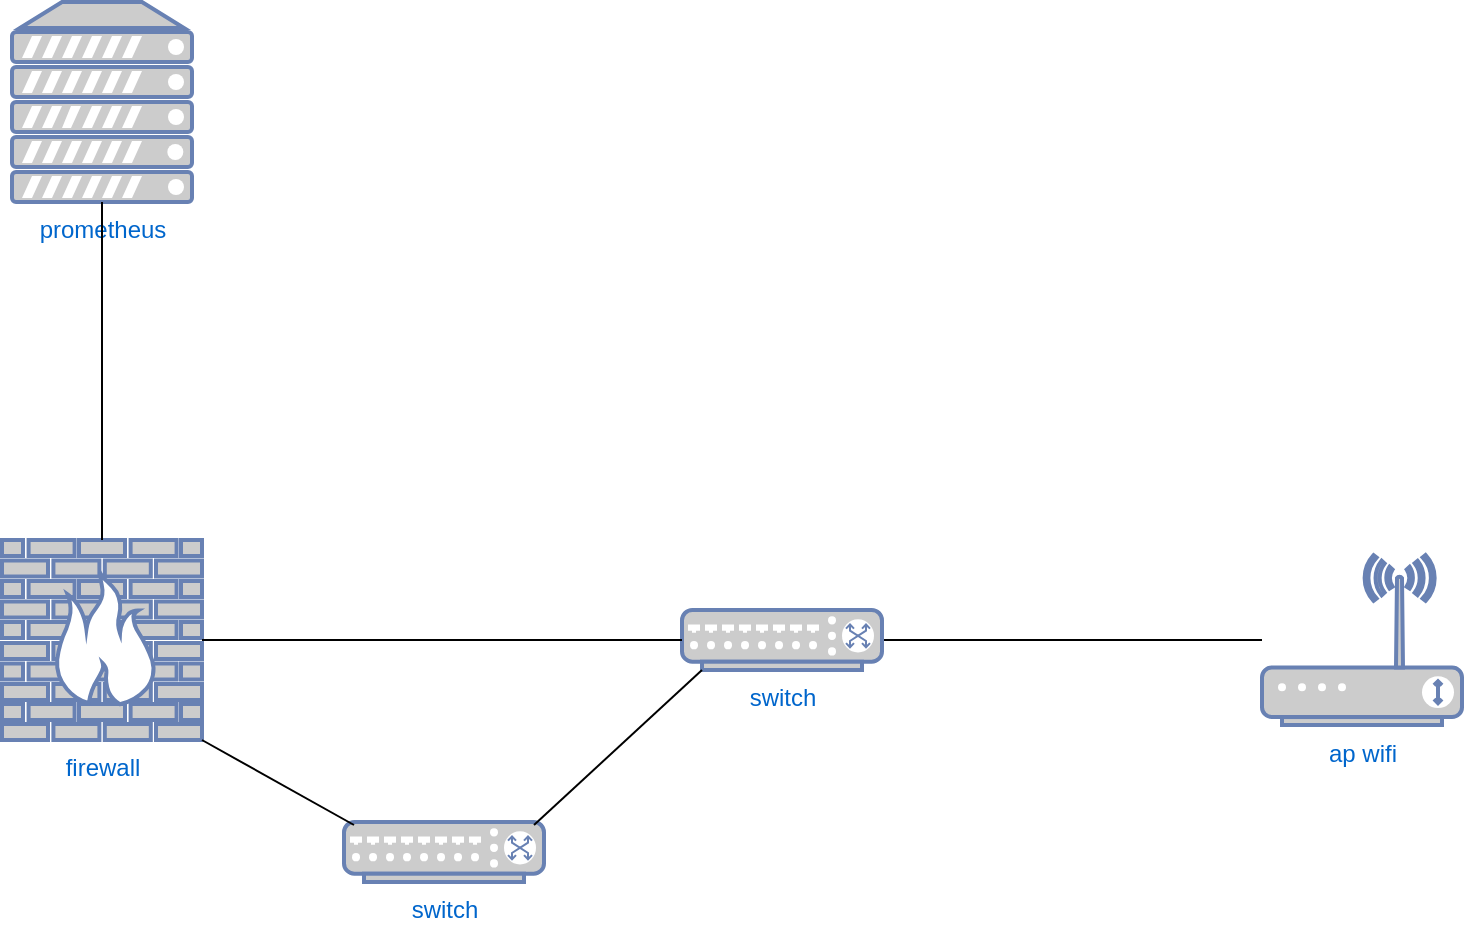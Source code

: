 <mxfile compressed="true" version="24.8.3"><diagram name="Page-1" id="d66fe2ae-3e9f-cf2f-6d29-e24063ad5d60"><mxGraphModel dx="3634" dy="1670" grid="1" gridSize="10" guides="1" tooltips="1" connect="1" arrows="1" fold="0" page="1" pageScale="1" pageWidth="1100" pageHeight="850" background="#ffffff" math="0" shadow="0"><root><mxCell id="0"/><mxCell id="1" parent="0"/><mxCell id="99Xp3jC1dSNH3OLzXNGt-4" style="edgeStyle=none;curved=1;rounded=0;orthogonalLoop=1;jettySize=auto;html=1;exitX=1;exitY=0.5;exitDx=0;exitDy=0;exitPerimeter=0;entryX=0;entryY=0.5;entryDx=0;entryDy=0;entryPerimeter=0;fontSize=12;startSize=8;endSize=8;endArrow=none;endFill=0;dashed=1;dashPattern=12 12;" parent="1" edge="1"><mxGeometry relative="1" as="geometry"><mxPoint x="-1960" y="759" as="sourcePoint"/></mxGeometry></mxCell><mxCell id="99Xp3jC1dSNH3OLzXNGt-7" style="rounded=0;orthogonalLoop=1;jettySize=auto;html=1;exitX=0;exitY=0.5;exitDx=0;exitDy=0;exitPerimeter=0;entryX=1;entryY=0.5;entryDx=0;entryDy=0;entryPerimeter=0;fontSize=12;startSize=8;endSize=8;endArrow=none;endFill=0;" parent="1" edge="1"><mxGeometry relative="1" as="geometry"><mxPoint x="-1720" y="759" as="sourcePoint"/></mxGeometry></mxCell><mxCell id="99Xp3jC1dSNH3OLzXNGt-8" style="edgeStyle=none;curved=1;rounded=0;orthogonalLoop=1;jettySize=auto;html=1;exitX=0;exitY=0.5;exitDx=0;exitDy=0;exitPerimeter=0;entryX=1;entryY=0.5;entryDx=0;entryDy=0;entryPerimeter=0;fontSize=12;startSize=8;endSize=8;endArrow=none;endFill=0;fillColor=#d5e8d4;strokeColor=#000000;" parent="1" edge="1"><mxGeometry relative="1" as="geometry"><mxPoint x="-1960" y="759" as="targetPoint"/></mxGeometry></mxCell><mxCell id="99Xp3jC1dSNH3OLzXNGt-12" style="edgeStyle=none;curved=1;rounded=0;orthogonalLoop=1;jettySize=auto;html=1;entryX=0.5;entryY=0;entryDx=0;entryDy=0;entryPerimeter=0;fontSize=12;startSize=8;endSize=8;endArrow=none;endFill=0;" parent="1" edge="1"><mxGeometry relative="1" as="geometry"><mxPoint x="-2010" y="709" as="targetPoint"/></mxGeometry></mxCell><object label="prometheus" id="prometheus"><mxCell style="fontColor=#0066CC;verticalAlign=top;verticalLabelPosition=bottom;labelPosition=center;align=center;html=1;fillColor=#CCCCCC;strokeColor=#6881B3;gradientColor=none;gradientDirection=north;strokeWidth=2;shape=mxgraph.networks.server;rounded=1;shadow=0;comic=0;labelBackgroundColor=#ffffff;" parent="1" vertex="1"><mxGeometry x="-2010" y="-645" width="90" height="100" as="geometry"/></mxCell></object><object label="firewall" id="192.168.10.2"><mxCell style="fontColor=#0066CC;verticalAlign=top;verticalLabelPosition=bottom;labelPosition=center;align=center;html=1;fillColor=#CCCCCC;strokeColor=#6881B3;gradientColor=none;gradientDirection=north;strokeWidth=2;shape=mxgraph.networks.firewall;rounded=1;shadow=0;comic=0;labelBackgroundColor=#ffffff;strokeOpacity=100;" parent="1" vertex="1"><mxGeometry x="-2015" y="-376" width="100" height="100" as="geometry"/></mxCell></object><object label="switch" id="99Xp3jC1dSNH3OLzXNGt-15"><mxCell style="fontColor=#0066CC;verticalAlign=top;verticalLabelPosition=bottom;labelPosition=center;align=center;html=1;fillColor=#CCCCCC;strokeColor=#6881B3;gradientColor=none;gradientDirection=north;strokeWidth=2;shape=mxgraph.networks.switch;rounded=1;shadow=0;comic=0;labelBackgroundColor=#ffffff;" parent="1" vertex="1"><mxGeometry x="-1844" y="-235" width="100" height="30" as="geometry"/></mxCell></object><object label="" id="from_192.168.10.232:port1_to_192.168.10.59:eth0"><mxCell style="edgeStyle=none;curved=1;rounded=0;orthogonalLoop=1;jettySize=auto;html=1;fontSize=12;startSize=8;endSize=8;endArrow=none;endFill=0;" parent="1" source="192.168.10.232" target="192.168.10.59" edge="1"><mxGeometry relative="1" as="geometry"/></mxCell></object><object label="switch" id="192.168.10.232"><mxCell style="fontColor=#0066CC;verticalAlign=top;verticalLabelPosition=bottom;labelPosition=center;align=center;html=1;fillColor=#CCCCCC;strokeColor=#6881B3;gradientColor=none;gradientDirection=north;strokeWidth=2;shape=mxgraph.networks.switch;rounded=1;shadow=0;comic=0;labelBackgroundColor=#ffffff;" parent="1" vertex="1"><mxGeometry x="-1675" y="-341" width="100" height="30" as="geometry"/></mxCell></object><object label="ap wifi" id="192.168.10.59"><mxCell style="fontColor=#0066CC;verticalAlign=top;verticalLabelPosition=bottom;labelPosition=center;align=center;html=1;outlineConnect=0;fillColor=#CCCCCC;strokeColor=#6881B3;gradientColor=none;gradientDirection=north;strokeWidth=2;shape=mxgraph.networks.wireless_modem;" parent="1" vertex="1"><mxGeometry x="-1385" y="-368.5" width="100" height="85" as="geometry"/></mxCell></object><object label="" id="from_192.168.10.2:internal1_to_192.168.10.232:port24"><mxCell style="edgeStyle=none;curved=1;rounded=0;orthogonalLoop=1;jettySize=auto;html=1;entryX=1;entryY=0.5;entryDx=0;entryDy=0;entryPerimeter=0;fontSize=12;startSize=8;endSize=8;endArrow=none;endFill=0;" parent="1" source="192.168.10.232" target="192.168.10.2" edge="1"><mxGeometry relative="1" as="geometry"/></mxCell></object><mxCell id="99Xp3jC1dSNH3OLzXNGt-19" style="edgeStyle=none;curved=1;rounded=0;orthogonalLoop=1;jettySize=auto;html=1;exitX=0.95;exitY=0.05;exitDx=0;exitDy=0;exitPerimeter=0;entryX=0.1;entryY=1;entryDx=0;entryDy=0;entryPerimeter=0;fontSize=12;startSize=8;endSize=8;endArrow=none;endFill=0;" parent="1" source="99Xp3jC1dSNH3OLzXNGt-15" target="192.168.10.232" edge="1"><mxGeometry relative="1" as="geometry"/></mxCell><mxCell id="99Xp3jC1dSNH3OLzXNGt-20" style="edgeStyle=none;curved=1;rounded=0;orthogonalLoop=1;jettySize=auto;html=1;exitX=0.05;exitY=0.05;exitDx=0;exitDy=0;exitPerimeter=0;entryX=1;entryY=1;entryDx=0;entryDy=0;entryPerimeter=0;fontSize=12;startSize=8;endSize=8;endArrow=none;endFill=0;" parent="1" source="99Xp3jC1dSNH3OLzXNGt-15" target="192.168.10.2" edge="1"><mxGeometry relative="1" as="geometry"/></mxCell><object label="" id="from_prometheus_to_192.168.10.2"><mxCell style="edgeStyle=none;curved=1;rounded=0;orthogonalLoop=1;jettySize=auto;html=1;entryX=0.5;entryY=0;entryDx=0;entryDy=0;entryPerimeter=0;fontSize=12;startSize=8;endSize=8;endArrow=none;endFill=0;" parent="1" source="prometheus" target="192.168.10.2" edge="1"><mxGeometry relative="1" as="geometry"/></mxCell></object></root></mxGraphModel></diagram></mxfile>